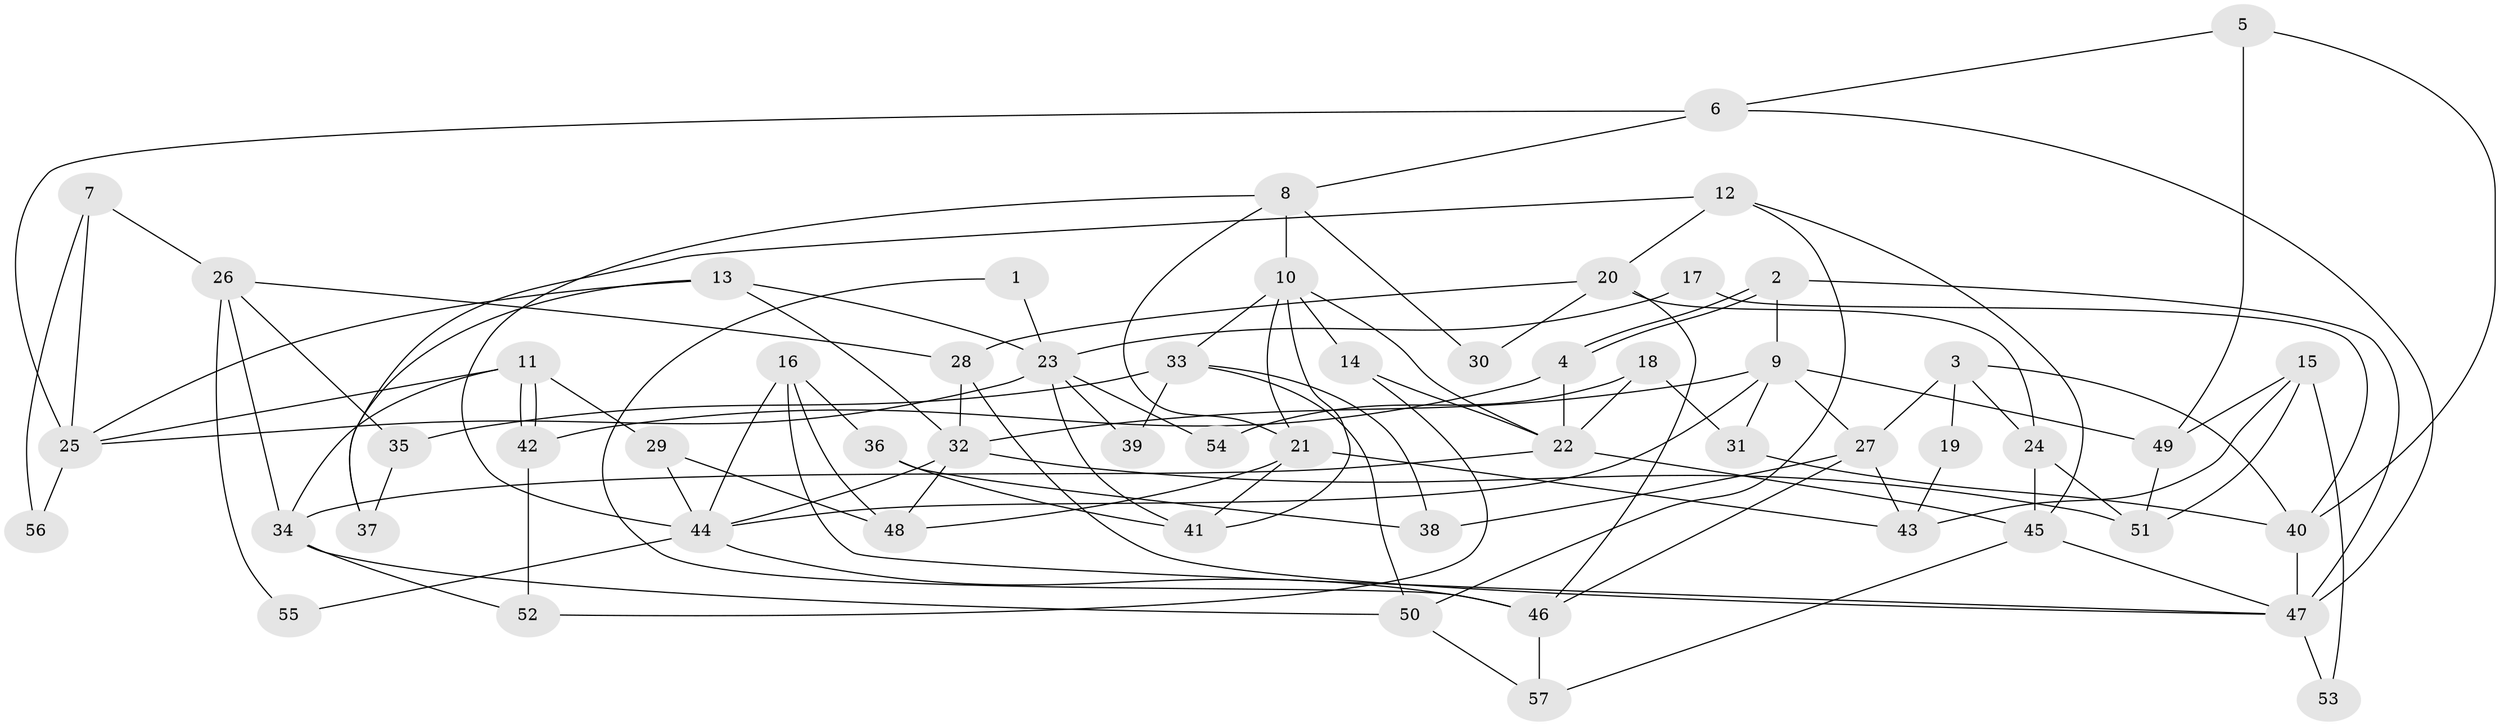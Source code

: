 // coarse degree distribution, {4: 0.20512820512820512, 3: 0.20512820512820512, 2: 0.15384615384615385, 6: 0.05128205128205128, 5: 0.28205128205128205, 8: 0.07692307692307693, 7: 0.02564102564102564}
// Generated by graph-tools (version 1.1) at 2025/52/03/04/25 21:52:34]
// undirected, 57 vertices, 114 edges
graph export_dot {
graph [start="1"]
  node [color=gray90,style=filled];
  1;
  2;
  3;
  4;
  5;
  6;
  7;
  8;
  9;
  10;
  11;
  12;
  13;
  14;
  15;
  16;
  17;
  18;
  19;
  20;
  21;
  22;
  23;
  24;
  25;
  26;
  27;
  28;
  29;
  30;
  31;
  32;
  33;
  34;
  35;
  36;
  37;
  38;
  39;
  40;
  41;
  42;
  43;
  44;
  45;
  46;
  47;
  48;
  49;
  50;
  51;
  52;
  53;
  54;
  55;
  56;
  57;
  1 -- 46;
  1 -- 23;
  2 -- 4;
  2 -- 4;
  2 -- 9;
  2 -- 47;
  3 -- 40;
  3 -- 24;
  3 -- 19;
  3 -- 27;
  4 -- 22;
  4 -- 42;
  5 -- 49;
  5 -- 6;
  5 -- 40;
  6 -- 47;
  6 -- 8;
  6 -- 25;
  7 -- 25;
  7 -- 26;
  7 -- 56;
  8 -- 44;
  8 -- 10;
  8 -- 21;
  8 -- 30;
  9 -- 44;
  9 -- 32;
  9 -- 27;
  9 -- 31;
  9 -- 49;
  10 -- 14;
  10 -- 21;
  10 -- 22;
  10 -- 33;
  10 -- 41;
  11 -- 42;
  11 -- 42;
  11 -- 34;
  11 -- 25;
  11 -- 29;
  12 -- 50;
  12 -- 45;
  12 -- 20;
  12 -- 37;
  13 -- 25;
  13 -- 32;
  13 -- 23;
  13 -- 37;
  14 -- 22;
  14 -- 52;
  15 -- 43;
  15 -- 49;
  15 -- 51;
  15 -- 53;
  16 -- 47;
  16 -- 48;
  16 -- 36;
  16 -- 44;
  17 -- 23;
  17 -- 40;
  18 -- 22;
  18 -- 31;
  18 -- 54;
  19 -- 43;
  20 -- 46;
  20 -- 24;
  20 -- 28;
  20 -- 30;
  21 -- 41;
  21 -- 43;
  21 -- 48;
  22 -- 45;
  22 -- 34;
  23 -- 25;
  23 -- 39;
  23 -- 41;
  23 -- 54;
  24 -- 51;
  24 -- 45;
  25 -- 56;
  26 -- 34;
  26 -- 35;
  26 -- 28;
  26 -- 55;
  27 -- 38;
  27 -- 43;
  27 -- 46;
  28 -- 32;
  28 -- 47;
  29 -- 44;
  29 -- 48;
  31 -- 40;
  32 -- 48;
  32 -- 44;
  32 -- 51;
  33 -- 38;
  33 -- 35;
  33 -- 39;
  33 -- 50;
  34 -- 50;
  34 -- 52;
  35 -- 37;
  36 -- 41;
  36 -- 38;
  40 -- 47;
  42 -- 52;
  44 -- 46;
  44 -- 55;
  45 -- 47;
  45 -- 57;
  46 -- 57;
  47 -- 53;
  49 -- 51;
  50 -- 57;
}
